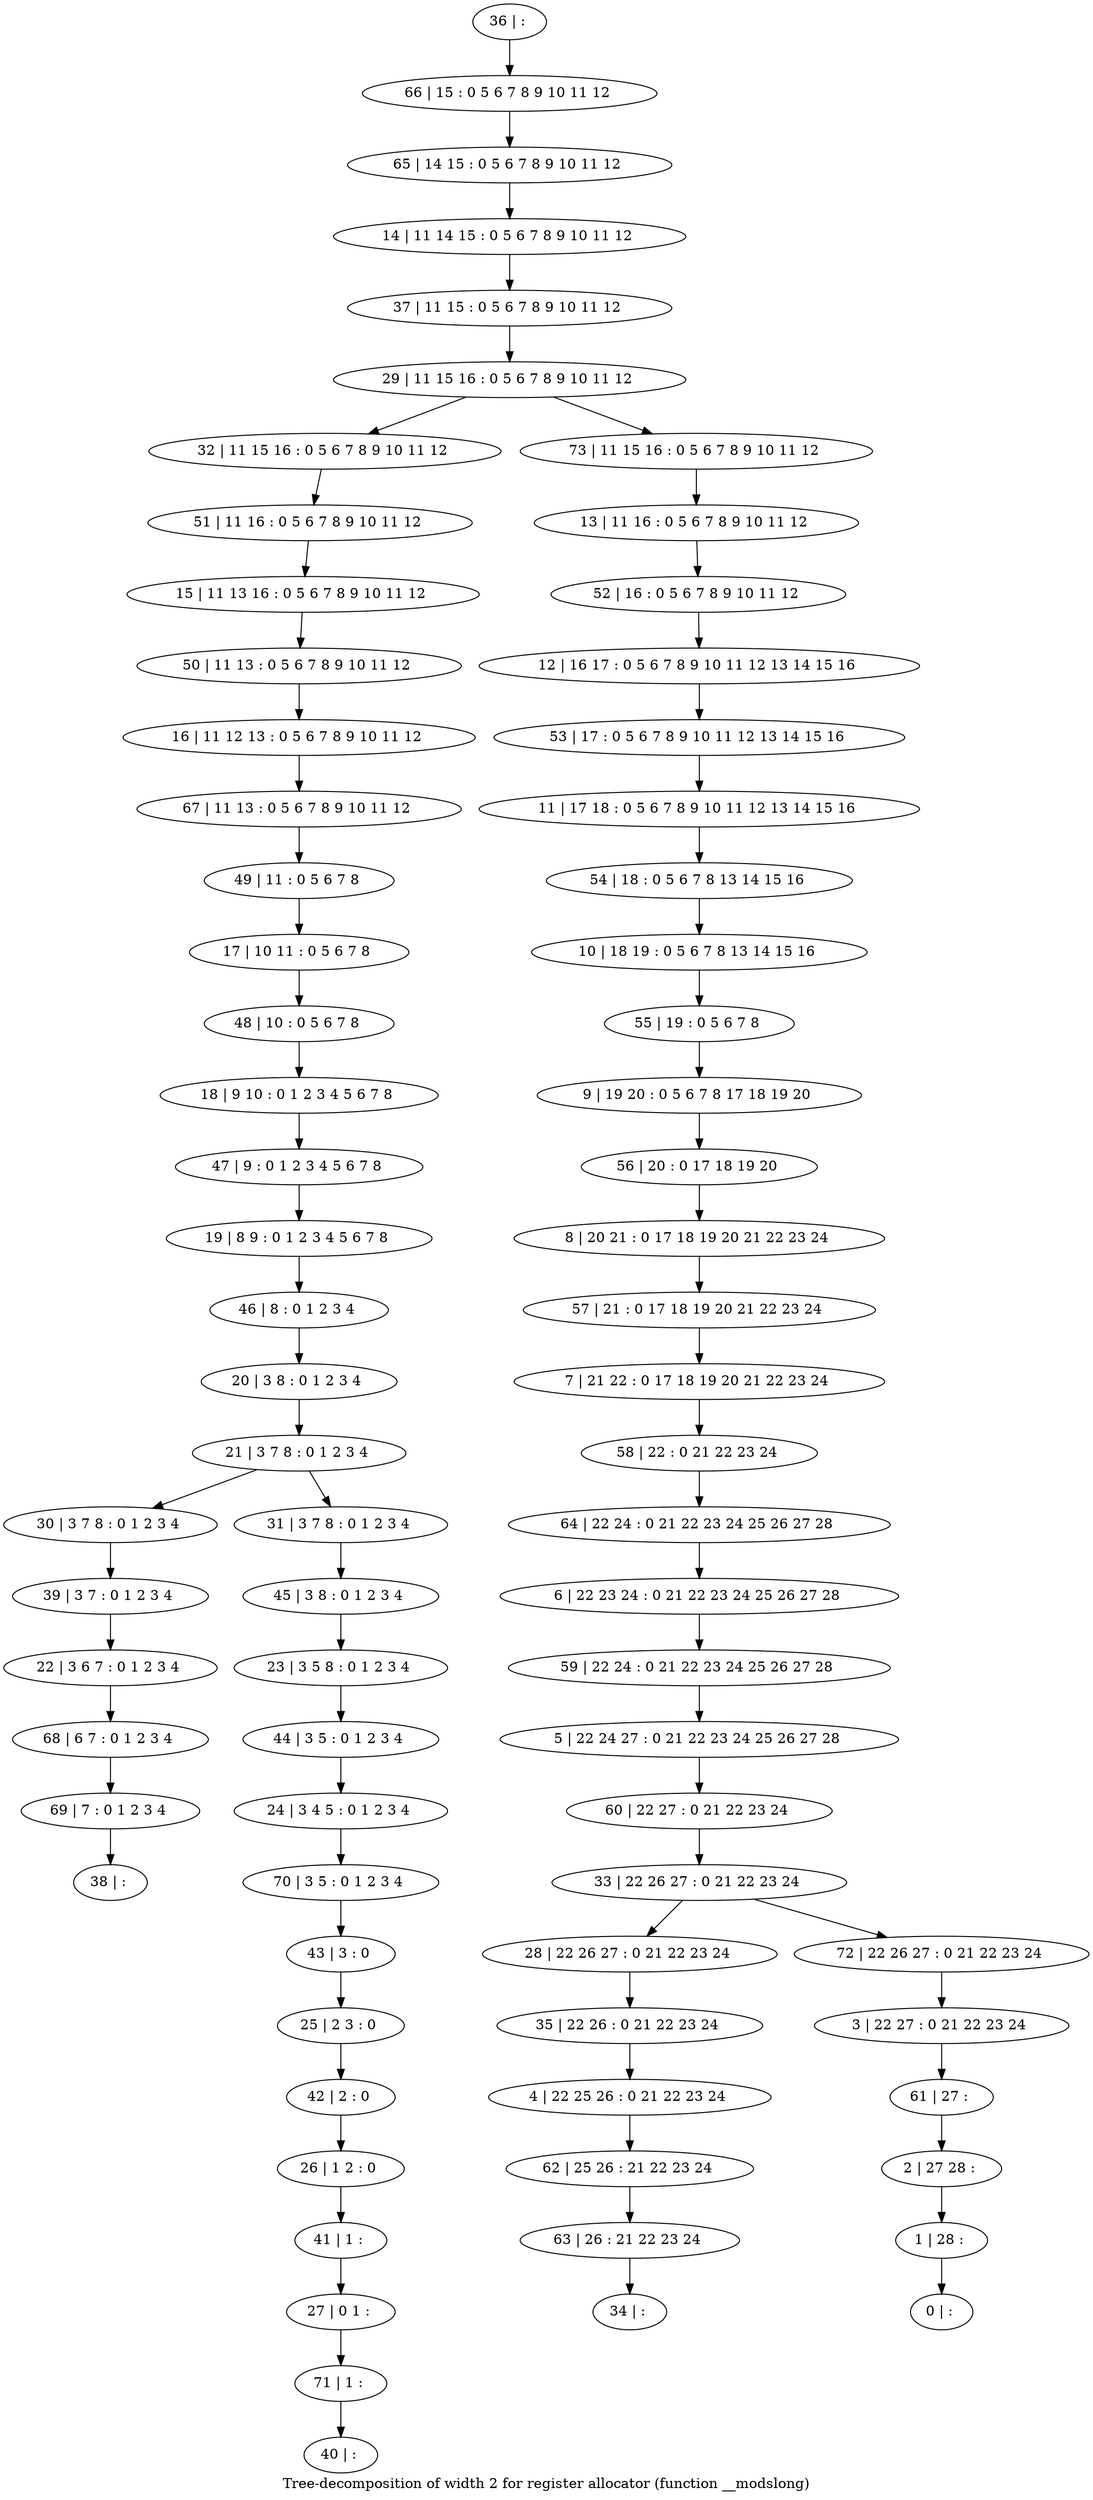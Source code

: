 digraph G {
graph [label="Tree-decomposition of width 2 for register allocator (function __modslong)"]
0[label="0 | : "];
1[label="1 | 28 : "];
2[label="2 | 27 28 : "];
3[label="3 | 22 27 : 0 21 22 23 24 "];
4[label="4 | 22 25 26 : 0 21 22 23 24 "];
5[label="5 | 22 24 27 : 0 21 22 23 24 25 26 27 28 "];
6[label="6 | 22 23 24 : 0 21 22 23 24 25 26 27 28 "];
7[label="7 | 21 22 : 0 17 18 19 20 21 22 23 24 "];
8[label="8 | 20 21 : 0 17 18 19 20 21 22 23 24 "];
9[label="9 | 19 20 : 0 5 6 7 8 17 18 19 20 "];
10[label="10 | 18 19 : 0 5 6 7 8 13 14 15 16 "];
11[label="11 | 17 18 : 0 5 6 7 8 9 10 11 12 13 14 15 16 "];
12[label="12 | 16 17 : 0 5 6 7 8 9 10 11 12 13 14 15 16 "];
13[label="13 | 11 16 : 0 5 6 7 8 9 10 11 12 "];
14[label="14 | 11 14 15 : 0 5 6 7 8 9 10 11 12 "];
15[label="15 | 11 13 16 : 0 5 6 7 8 9 10 11 12 "];
16[label="16 | 11 12 13 : 0 5 6 7 8 9 10 11 12 "];
17[label="17 | 10 11 : 0 5 6 7 8 "];
18[label="18 | 9 10 : 0 1 2 3 4 5 6 7 8 "];
19[label="19 | 8 9 : 0 1 2 3 4 5 6 7 8 "];
20[label="20 | 3 8 : 0 1 2 3 4 "];
21[label="21 | 3 7 8 : 0 1 2 3 4 "];
22[label="22 | 3 6 7 : 0 1 2 3 4 "];
23[label="23 | 3 5 8 : 0 1 2 3 4 "];
24[label="24 | 3 4 5 : 0 1 2 3 4 "];
25[label="25 | 2 3 : 0 "];
26[label="26 | 1 2 : 0 "];
27[label="27 | 0 1 : "];
28[label="28 | 22 26 27 : 0 21 22 23 24 "];
29[label="29 | 11 15 16 : 0 5 6 7 8 9 10 11 12 "];
30[label="30 | 3 7 8 : 0 1 2 3 4 "];
31[label="31 | 3 7 8 : 0 1 2 3 4 "];
32[label="32 | 11 15 16 : 0 5 6 7 8 9 10 11 12 "];
33[label="33 | 22 26 27 : 0 21 22 23 24 "];
34[label="34 | : "];
35[label="35 | 22 26 : 0 21 22 23 24 "];
36[label="36 | : "];
37[label="37 | 11 15 : 0 5 6 7 8 9 10 11 12 "];
38[label="38 | : "];
39[label="39 | 3 7 : 0 1 2 3 4 "];
40[label="40 | : "];
41[label="41 | 1 : "];
42[label="42 | 2 : 0 "];
43[label="43 | 3 : 0 "];
44[label="44 | 3 5 : 0 1 2 3 4 "];
45[label="45 | 3 8 : 0 1 2 3 4 "];
46[label="46 | 8 : 0 1 2 3 4 "];
47[label="47 | 9 : 0 1 2 3 4 5 6 7 8 "];
48[label="48 | 10 : 0 5 6 7 8 "];
49[label="49 | 11 : 0 5 6 7 8 "];
50[label="50 | 11 13 : 0 5 6 7 8 9 10 11 12 "];
51[label="51 | 11 16 : 0 5 6 7 8 9 10 11 12 "];
52[label="52 | 16 : 0 5 6 7 8 9 10 11 12 "];
53[label="53 | 17 : 0 5 6 7 8 9 10 11 12 13 14 15 16 "];
54[label="54 | 18 : 0 5 6 7 8 13 14 15 16 "];
55[label="55 | 19 : 0 5 6 7 8 "];
56[label="56 | 20 : 0 17 18 19 20 "];
57[label="57 | 21 : 0 17 18 19 20 21 22 23 24 "];
58[label="58 | 22 : 0 21 22 23 24 "];
59[label="59 | 22 24 : 0 21 22 23 24 25 26 27 28 "];
60[label="60 | 22 27 : 0 21 22 23 24 "];
61[label="61 | 27 : "];
62[label="62 | 25 26 : 21 22 23 24 "];
63[label="63 | 26 : 21 22 23 24 "];
64[label="64 | 22 24 : 0 21 22 23 24 25 26 27 28 "];
65[label="65 | 14 15 : 0 5 6 7 8 9 10 11 12 "];
66[label="66 | 15 : 0 5 6 7 8 9 10 11 12 "];
67[label="67 | 11 13 : 0 5 6 7 8 9 10 11 12 "];
68[label="68 | 6 7 : 0 1 2 3 4 "];
69[label="69 | 7 : 0 1 2 3 4 "];
70[label="70 | 3 5 : 0 1 2 3 4 "];
71[label="71 | 1 : "];
72[label="72 | 22 26 27 : 0 21 22 23 24 "];
73[label="73 | 11 15 16 : 0 5 6 7 8 9 10 11 12 "];
20->21 ;
21->30 ;
21->31 ;
35->4 ;
28->35 ;
39->22 ;
30->39 ;
41->27 ;
26->41 ;
42->26 ;
25->42 ;
43->25 ;
44->24 ;
23->44 ;
45->23 ;
31->45 ;
46->20 ;
19->46 ;
47->19 ;
18->47 ;
48->18 ;
17->48 ;
49->17 ;
50->16 ;
15->50 ;
51->15 ;
32->51 ;
4->62 ;
63->34 ;
62->63 ;
67->49 ;
16->67 ;
22->68 ;
69->38 ;
68->69 ;
70->43 ;
24->70 ;
71->40 ;
27->71 ;
36->66 ;
66->65 ;
65->14 ;
14->37 ;
37->29 ;
13->52 ;
52->12 ;
12->53 ;
53->11 ;
11->54 ;
54->10 ;
10->55 ;
55->9 ;
9->56 ;
56->8 ;
8->57 ;
57->7 ;
7->58 ;
58->64 ;
64->6 ;
6->59 ;
59->5 ;
5->60 ;
60->33 ;
3->61 ;
61->2 ;
2->1 ;
1->0 ;
72->3 ;
73->13 ;
33->28 ;
33->72 ;
29->32 ;
29->73 ;
}
